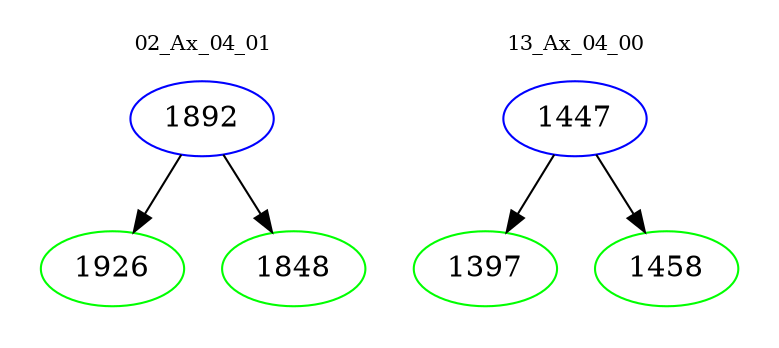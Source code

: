 digraph{
subgraph cluster_0 {
color = white
label = "02_Ax_04_01";
fontsize=10;
T0_1892 [label="1892", color="blue"]
T0_1892 -> T0_1926 [color="black"]
T0_1926 [label="1926", color="green"]
T0_1892 -> T0_1848 [color="black"]
T0_1848 [label="1848", color="green"]
}
subgraph cluster_1 {
color = white
label = "13_Ax_04_00";
fontsize=10;
T1_1447 [label="1447", color="blue"]
T1_1447 -> T1_1397 [color="black"]
T1_1397 [label="1397", color="green"]
T1_1447 -> T1_1458 [color="black"]
T1_1458 [label="1458", color="green"]
}
}
